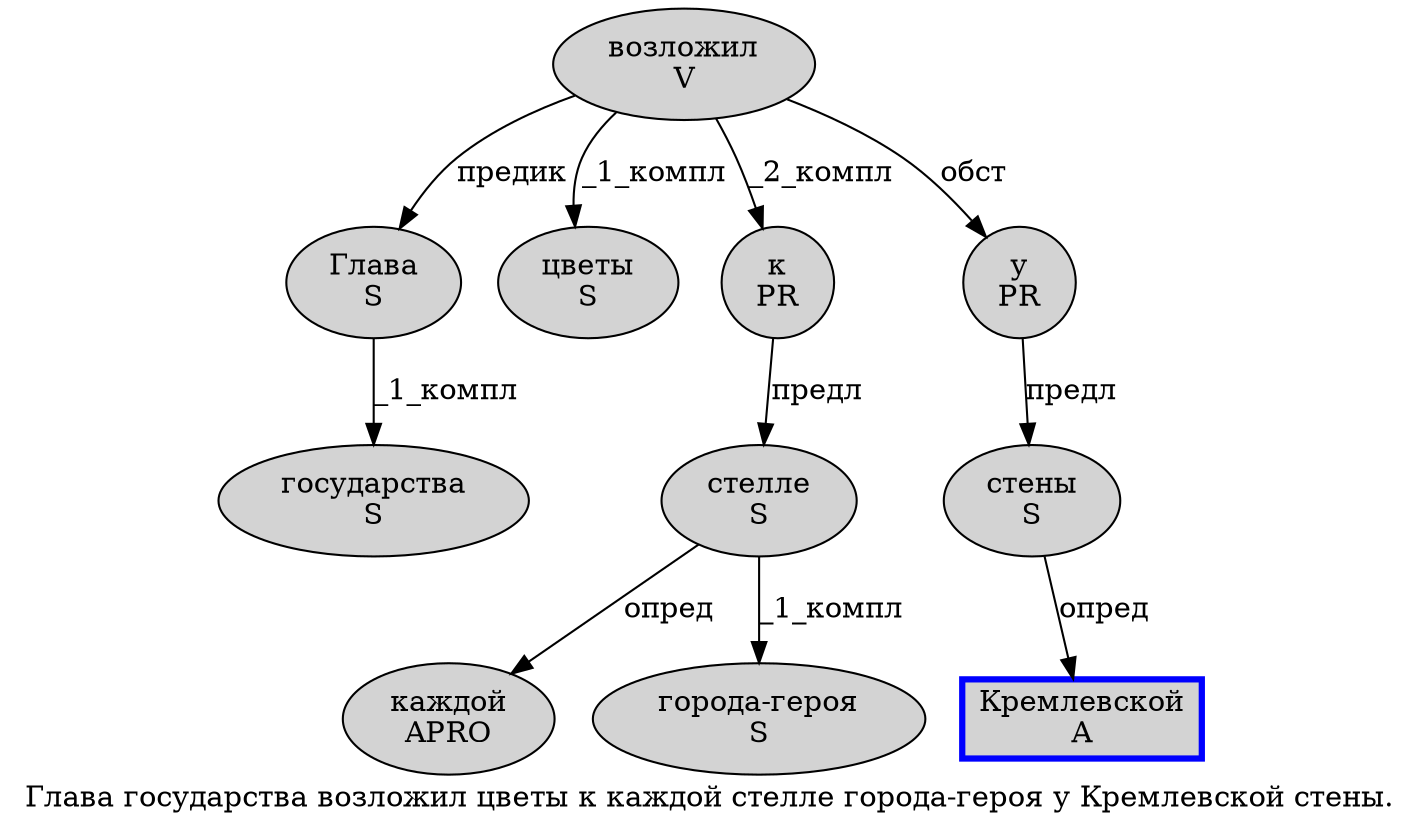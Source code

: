 digraph SENTENCE_1189 {
	graph [label="Глава государства возложил цветы к каждой стелле города-героя у Кремлевской стены."]
	node [style=filled]
		0 [label="Глава
S" color="" fillcolor=lightgray penwidth=1 shape=ellipse]
		1 [label="государства
S" color="" fillcolor=lightgray penwidth=1 shape=ellipse]
		2 [label="возложил
V" color="" fillcolor=lightgray penwidth=1 shape=ellipse]
		3 [label="цветы
S" color="" fillcolor=lightgray penwidth=1 shape=ellipse]
		4 [label="к
PR" color="" fillcolor=lightgray penwidth=1 shape=ellipse]
		5 [label="каждой
APRO" color="" fillcolor=lightgray penwidth=1 shape=ellipse]
		6 [label="стелле
S" color="" fillcolor=lightgray penwidth=1 shape=ellipse]
		7 [label="города-героя
S" color="" fillcolor=lightgray penwidth=1 shape=ellipse]
		8 [label="у
PR" color="" fillcolor=lightgray penwidth=1 shape=ellipse]
		9 [label="Кремлевской
A" color=blue fillcolor=lightgray penwidth=3 shape=box]
		10 [label="стены
S" color="" fillcolor=lightgray penwidth=1 shape=ellipse]
			10 -> 9 [label="опред"]
			4 -> 6 [label="предл"]
			0 -> 1 [label="_1_компл"]
			2 -> 0 [label="предик"]
			2 -> 3 [label="_1_компл"]
			2 -> 4 [label="_2_компл"]
			2 -> 8 [label="обст"]
			6 -> 5 [label="опред"]
			6 -> 7 [label="_1_компл"]
			8 -> 10 [label="предл"]
}